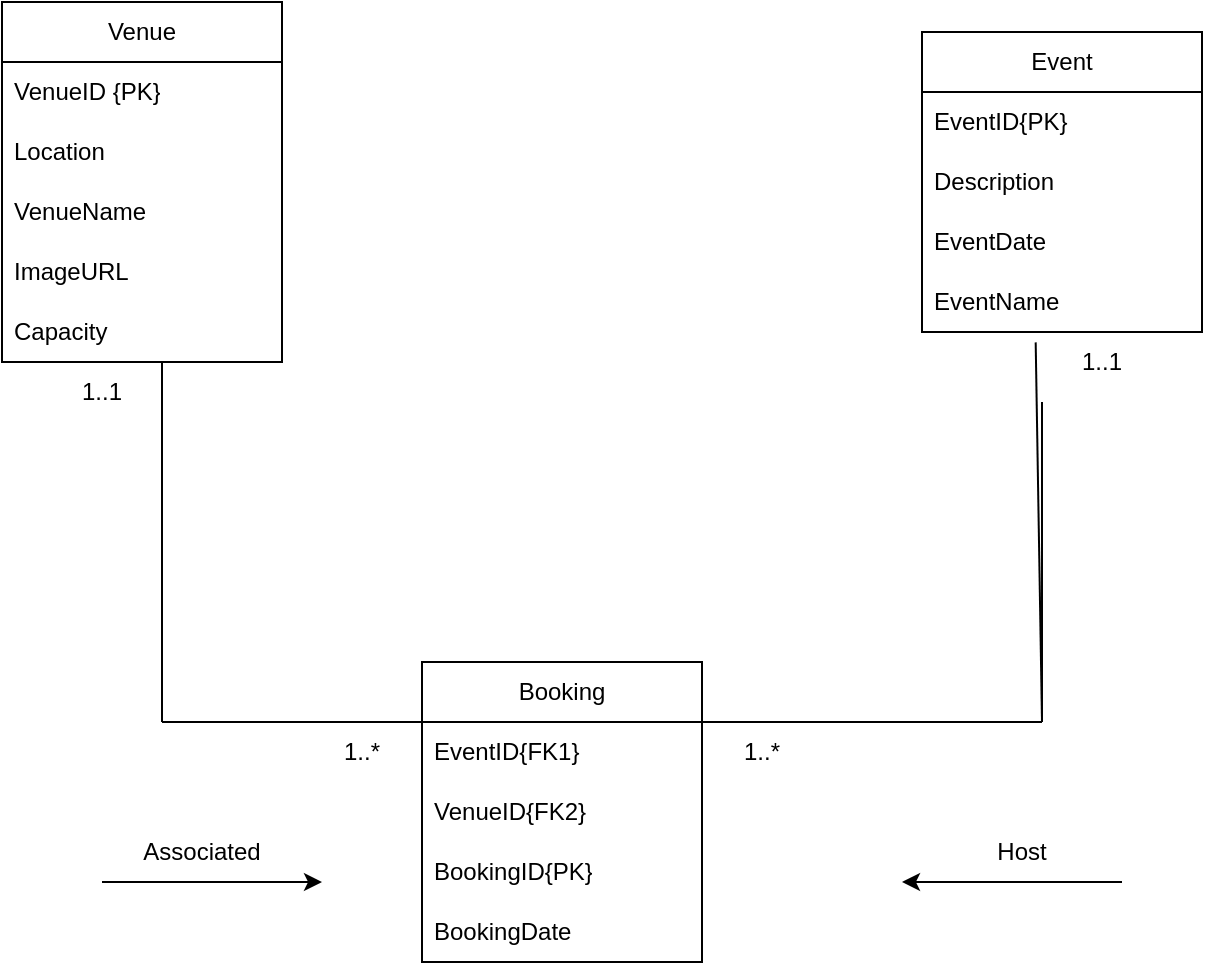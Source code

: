 <mxfile version="26.2.2">
  <diagram name="Page-1" id="uvgN9gDNQ2CI08nFalLC">
    <mxGraphModel dx="1030" dy="611" grid="1" gridSize="10" guides="1" tooltips="1" connect="1" arrows="1" fold="1" page="1" pageScale="1" pageWidth="850" pageHeight="1100" math="0" shadow="0">
      <root>
        <mxCell id="0" />
        <mxCell id="1" parent="0" />
        <mxCell id="HRCOE7IupNG7SFHLYlkb-1" value="Venue" style="swimlane;fontStyle=0;childLayout=stackLayout;horizontal=1;startSize=30;horizontalStack=0;resizeParent=1;resizeParentMax=0;resizeLast=0;collapsible=1;marginBottom=0;whiteSpace=wrap;html=1;" vertex="1" parent="1">
          <mxGeometry x="40" y="80" width="140" height="180" as="geometry" />
        </mxCell>
        <mxCell id="HRCOE7IupNG7SFHLYlkb-2" value="VenueID {PK}" style="text;strokeColor=none;fillColor=none;align=left;verticalAlign=middle;spacingLeft=4;spacingRight=4;overflow=hidden;points=[[0,0.5],[1,0.5]];portConstraint=eastwest;rotatable=0;whiteSpace=wrap;html=1;" vertex="1" parent="HRCOE7IupNG7SFHLYlkb-1">
          <mxGeometry y="30" width="140" height="30" as="geometry" />
        </mxCell>
        <mxCell id="HRCOE7IupNG7SFHLYlkb-3" value="Location" style="text;strokeColor=none;fillColor=none;align=left;verticalAlign=middle;spacingLeft=4;spacingRight=4;overflow=hidden;points=[[0,0.5],[1,0.5]];portConstraint=eastwest;rotatable=0;whiteSpace=wrap;html=1;" vertex="1" parent="HRCOE7IupNG7SFHLYlkb-1">
          <mxGeometry y="60" width="140" height="30" as="geometry" />
        </mxCell>
        <mxCell id="HRCOE7IupNG7SFHLYlkb-11" value="VenueName" style="text;strokeColor=none;fillColor=none;align=left;verticalAlign=middle;spacingLeft=4;spacingRight=4;overflow=hidden;points=[[0,0.5],[1,0.5]];portConstraint=eastwest;rotatable=0;whiteSpace=wrap;html=1;" vertex="1" parent="HRCOE7IupNG7SFHLYlkb-1">
          <mxGeometry y="90" width="140" height="30" as="geometry" />
        </mxCell>
        <mxCell id="HRCOE7IupNG7SFHLYlkb-12" value="ImageURL" style="text;strokeColor=none;fillColor=none;align=left;verticalAlign=middle;spacingLeft=4;spacingRight=4;overflow=hidden;points=[[0,0.5],[1,0.5]];portConstraint=eastwest;rotatable=0;whiteSpace=wrap;html=1;" vertex="1" parent="HRCOE7IupNG7SFHLYlkb-1">
          <mxGeometry y="120" width="140" height="30" as="geometry" />
        </mxCell>
        <mxCell id="HRCOE7IupNG7SFHLYlkb-29" value="Capacity" style="text;strokeColor=none;fillColor=none;align=left;verticalAlign=middle;spacingLeft=4;spacingRight=4;overflow=hidden;points=[[0,0.5],[1,0.5]];portConstraint=eastwest;rotatable=0;whiteSpace=wrap;html=1;" vertex="1" parent="HRCOE7IupNG7SFHLYlkb-1">
          <mxGeometry y="150" width="140" height="30" as="geometry" />
        </mxCell>
        <mxCell id="HRCOE7IupNG7SFHLYlkb-14" value="" style="endArrow=none;html=1;rounded=0;" edge="1" parent="1">
          <mxGeometry width="50" height="50" relative="1" as="geometry">
            <mxPoint x="120" y="440" as="sourcePoint" />
            <mxPoint x="120" y="260" as="targetPoint" />
          </mxGeometry>
        </mxCell>
        <mxCell id="HRCOE7IupNG7SFHLYlkb-15" value="" style="endArrow=none;html=1;rounded=0;" edge="1" parent="1">
          <mxGeometry width="50" height="50" relative="1" as="geometry">
            <mxPoint x="120" y="440" as="sourcePoint" />
            <mxPoint x="250" y="440" as="targetPoint" />
          </mxGeometry>
        </mxCell>
        <mxCell id="HRCOE7IupNG7SFHLYlkb-16" value="Booking" style="swimlane;fontStyle=0;childLayout=stackLayout;horizontal=1;startSize=30;horizontalStack=0;resizeParent=1;resizeParentMax=0;resizeLast=0;collapsible=1;marginBottom=0;whiteSpace=wrap;html=1;" vertex="1" parent="1">
          <mxGeometry x="250" y="410" width="140" height="150" as="geometry" />
        </mxCell>
        <mxCell id="HRCOE7IupNG7SFHLYlkb-17" value="EventID{FK1}" style="text;strokeColor=none;fillColor=none;align=left;verticalAlign=middle;spacingLeft=4;spacingRight=4;overflow=hidden;points=[[0,0.5],[1,0.5]];portConstraint=eastwest;rotatable=0;whiteSpace=wrap;html=1;" vertex="1" parent="HRCOE7IupNG7SFHLYlkb-16">
          <mxGeometry y="30" width="140" height="30" as="geometry" />
        </mxCell>
        <mxCell id="HRCOE7IupNG7SFHLYlkb-18" value="VenueID{FK2}" style="text;strokeColor=none;fillColor=none;align=left;verticalAlign=middle;spacingLeft=4;spacingRight=4;overflow=hidden;points=[[0,0.5],[1,0.5]];portConstraint=eastwest;rotatable=0;whiteSpace=wrap;html=1;" vertex="1" parent="HRCOE7IupNG7SFHLYlkb-16">
          <mxGeometry y="60" width="140" height="30" as="geometry" />
        </mxCell>
        <mxCell id="HRCOE7IupNG7SFHLYlkb-19" value="BookingID{PK}" style="text;strokeColor=none;fillColor=none;align=left;verticalAlign=middle;spacingLeft=4;spacingRight=4;overflow=hidden;points=[[0,0.5],[1,0.5]];portConstraint=eastwest;rotatable=0;whiteSpace=wrap;html=1;" vertex="1" parent="HRCOE7IupNG7SFHLYlkb-16">
          <mxGeometry y="90" width="140" height="30" as="geometry" />
        </mxCell>
        <mxCell id="HRCOE7IupNG7SFHLYlkb-28" value="BookingDate" style="text;strokeColor=none;fillColor=none;align=left;verticalAlign=middle;spacingLeft=4;spacingRight=4;overflow=hidden;points=[[0,0.5],[1,0.5]];portConstraint=eastwest;rotatable=0;whiteSpace=wrap;html=1;" vertex="1" parent="HRCOE7IupNG7SFHLYlkb-16">
          <mxGeometry y="120" width="140" height="30" as="geometry" />
        </mxCell>
        <mxCell id="HRCOE7IupNG7SFHLYlkb-20" value="" style="endArrow=none;html=1;rounded=0;" edge="1" parent="1">
          <mxGeometry width="50" height="50" relative="1" as="geometry">
            <mxPoint x="390" y="440" as="sourcePoint" />
            <mxPoint x="560" y="440" as="targetPoint" />
          </mxGeometry>
        </mxCell>
        <mxCell id="HRCOE7IupNG7SFHLYlkb-21" value="" style="endArrow=none;html=1;rounded=0;entryX=0.423;entryY=1.107;entryDx=0;entryDy=0;entryPerimeter=0;" edge="1" parent="1" target="HRCOE7IupNG7SFHLYlkb-27">
          <mxGeometry width="50" height="50" relative="1" as="geometry">
            <mxPoint x="560" y="440" as="sourcePoint" />
            <mxPoint x="560" y="280" as="targetPoint" />
          </mxGeometry>
        </mxCell>
        <mxCell id="HRCOE7IupNG7SFHLYlkb-22" value="Event" style="swimlane;fontStyle=0;childLayout=stackLayout;horizontal=1;startSize=30;horizontalStack=0;resizeParent=1;resizeParentMax=0;resizeLast=0;collapsible=1;marginBottom=0;whiteSpace=wrap;html=1;" vertex="1" parent="1">
          <mxGeometry x="500" y="95" width="140" height="150" as="geometry" />
        </mxCell>
        <mxCell id="HRCOE7IupNG7SFHLYlkb-23" value="EventID{PK}" style="text;strokeColor=none;fillColor=none;align=left;verticalAlign=middle;spacingLeft=4;spacingRight=4;overflow=hidden;points=[[0,0.5],[1,0.5]];portConstraint=eastwest;rotatable=0;whiteSpace=wrap;html=1;" vertex="1" parent="HRCOE7IupNG7SFHLYlkb-22">
          <mxGeometry y="30" width="140" height="30" as="geometry" />
        </mxCell>
        <mxCell id="HRCOE7IupNG7SFHLYlkb-24" value="Description" style="text;strokeColor=none;fillColor=none;align=left;verticalAlign=middle;spacingLeft=4;spacingRight=4;overflow=hidden;points=[[0,0.5],[1,0.5]];portConstraint=eastwest;rotatable=0;whiteSpace=wrap;html=1;" vertex="1" parent="HRCOE7IupNG7SFHLYlkb-22">
          <mxGeometry y="60" width="140" height="30" as="geometry" />
        </mxCell>
        <mxCell id="HRCOE7IupNG7SFHLYlkb-25" value="EventDate" style="text;strokeColor=none;fillColor=none;align=left;verticalAlign=middle;spacingLeft=4;spacingRight=4;overflow=hidden;points=[[0,0.5],[1,0.5]];portConstraint=eastwest;rotatable=0;whiteSpace=wrap;html=1;" vertex="1" parent="HRCOE7IupNG7SFHLYlkb-22">
          <mxGeometry y="90" width="140" height="30" as="geometry" />
        </mxCell>
        <mxCell id="HRCOE7IupNG7SFHLYlkb-26" value="EventName" style="text;strokeColor=none;fillColor=none;align=left;verticalAlign=middle;spacingLeft=4;spacingRight=4;overflow=hidden;points=[[0,0.5],[1,0.5]];portConstraint=eastwest;rotatable=0;whiteSpace=wrap;html=1;" vertex="1" parent="HRCOE7IupNG7SFHLYlkb-22">
          <mxGeometry y="120" width="140" height="30" as="geometry" />
        </mxCell>
        <mxCell id="HRCOE7IupNG7SFHLYlkb-30" value="" style="endArrow=none;html=1;rounded=0;entryX=0.406;entryY=1.173;entryDx=0;entryDy=0;entryPerimeter=0;" edge="1" parent="1" target="HRCOE7IupNG7SFHLYlkb-26">
          <mxGeometry width="50" height="50" relative="1" as="geometry">
            <mxPoint x="560" y="440" as="sourcePoint" />
            <mxPoint x="610" y="390" as="targetPoint" />
          </mxGeometry>
        </mxCell>
        <mxCell id="HRCOE7IupNG7SFHLYlkb-33" value="1..1" style="text;html=1;align=center;verticalAlign=middle;whiteSpace=wrap;rounded=0;" vertex="1" parent="1">
          <mxGeometry x="60" y="260" width="60" height="30" as="geometry" />
        </mxCell>
        <mxCell id="HRCOE7IupNG7SFHLYlkb-34" value="1..1" style="text;html=1;align=center;verticalAlign=middle;whiteSpace=wrap;rounded=0;" vertex="1" parent="1">
          <mxGeometry x="560" y="245" width="60" height="30" as="geometry" />
        </mxCell>
        <mxCell id="HRCOE7IupNG7SFHLYlkb-35" value="1..*" style="text;html=1;align=center;verticalAlign=middle;whiteSpace=wrap;rounded=0;" vertex="1" parent="1">
          <mxGeometry x="390" y="440" width="60" height="30" as="geometry" />
        </mxCell>
        <mxCell id="HRCOE7IupNG7SFHLYlkb-36" value="1..*" style="text;html=1;align=center;verticalAlign=middle;whiteSpace=wrap;rounded=0;" vertex="1" parent="1">
          <mxGeometry x="190" y="440" width="60" height="30" as="geometry" />
        </mxCell>
        <mxCell id="HRCOE7IupNG7SFHLYlkb-38" value="" style="endArrow=classic;html=1;rounded=0;" edge="1" parent="1">
          <mxGeometry width="50" height="50" relative="1" as="geometry">
            <mxPoint x="90" y="520" as="sourcePoint" />
            <mxPoint x="200" y="520" as="targetPoint" />
          </mxGeometry>
        </mxCell>
        <mxCell id="HRCOE7IupNG7SFHLYlkb-39" value="" style="endArrow=classic;html=1;rounded=0;" edge="1" parent="1">
          <mxGeometry width="50" height="50" relative="1" as="geometry">
            <mxPoint x="600" y="520" as="sourcePoint" />
            <mxPoint x="490" y="520" as="targetPoint" />
          </mxGeometry>
        </mxCell>
        <mxCell id="HRCOE7IupNG7SFHLYlkb-40" value="Host" style="text;html=1;align=center;verticalAlign=middle;whiteSpace=wrap;rounded=0;" vertex="1" parent="1">
          <mxGeometry x="520" y="490" width="60" height="30" as="geometry" />
        </mxCell>
        <mxCell id="HRCOE7IupNG7SFHLYlkb-41" value="Associated" style="text;html=1;align=center;verticalAlign=middle;whiteSpace=wrap;rounded=0;" vertex="1" parent="1">
          <mxGeometry x="110" y="490" width="60" height="30" as="geometry" />
        </mxCell>
      </root>
    </mxGraphModel>
  </diagram>
</mxfile>
